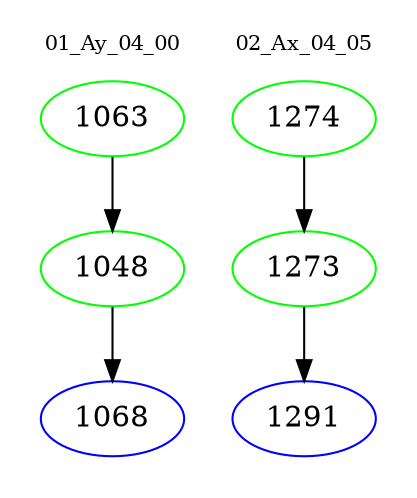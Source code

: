 digraph{
subgraph cluster_0 {
color = white
label = "01_Ay_04_00";
fontsize=10;
T0_1063 [label="1063", color="green"]
T0_1063 -> T0_1048 [color="black"]
T0_1048 [label="1048", color="green"]
T0_1048 -> T0_1068 [color="black"]
T0_1068 [label="1068", color="blue"]
}
subgraph cluster_1 {
color = white
label = "02_Ax_04_05";
fontsize=10;
T1_1274 [label="1274", color="green"]
T1_1274 -> T1_1273 [color="black"]
T1_1273 [label="1273", color="green"]
T1_1273 -> T1_1291 [color="black"]
T1_1291 [label="1291", color="blue"]
}
}
